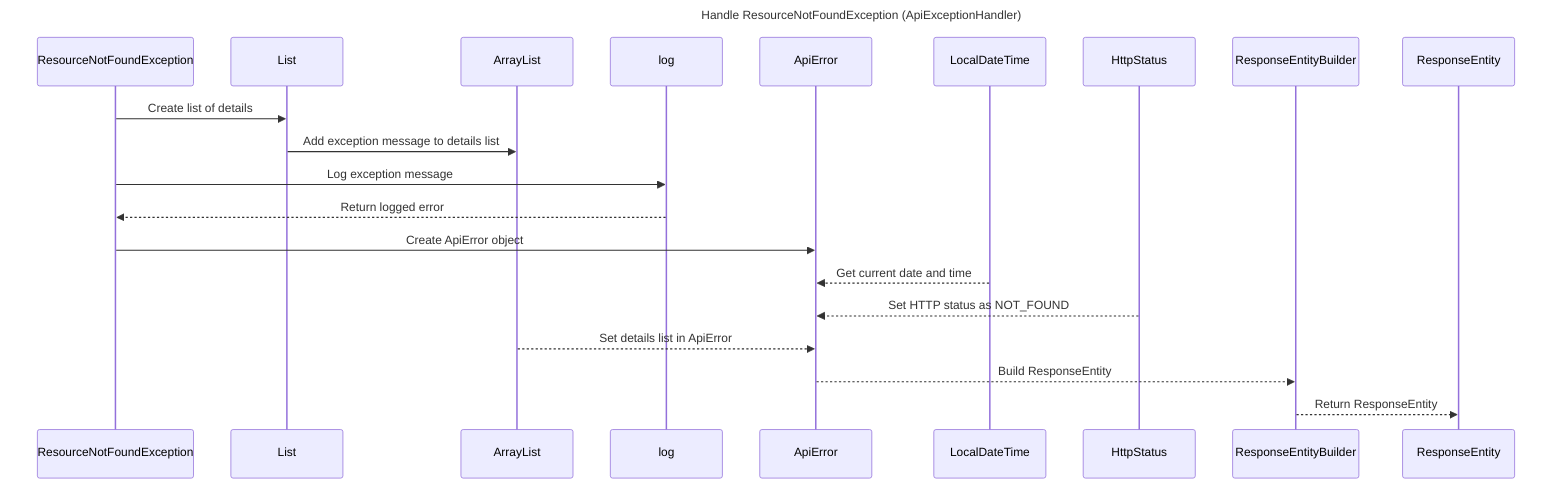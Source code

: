 ---
title: Handle ResourceNotFoundException (ApiExceptionHandler)
---

sequenceDiagram
    participant ResourceNotFoundException
    participant List
    participant ArrayList
    participant log
    participant ApiError
    participant LocalDateTime
    participant HttpStatus
    participant ResponseEntityBuilder
    participant ResponseEntity
    
    ResourceNotFoundException->>List: Create list of details
    List->>ArrayList: Add exception message to details list
    ResourceNotFoundException->>log: Log exception message
    log-->>ResourceNotFoundException: Return logged error
    ResourceNotFoundException->>ApiError: Create ApiError object
    LocalDateTime-->>ApiError: Get current date and time
    HttpStatus-->>ApiError: Set HTTP status as NOT_FOUND
    ArrayList-->>ApiError: Set details list in ApiError
    ApiError-->>ResponseEntityBuilder: Build ResponseEntity
    ResponseEntityBuilder-->>ResponseEntity: Return ResponseEntity